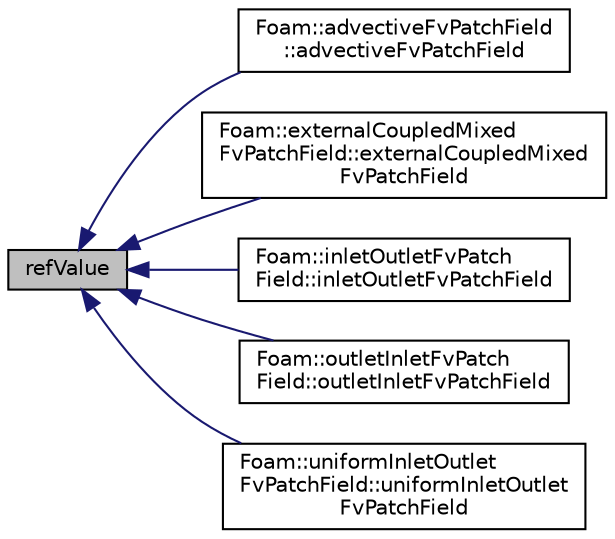 digraph "refValue"
{
  bgcolor="transparent";
  edge [fontname="Helvetica",fontsize="10",labelfontname="Helvetica",labelfontsize="10"];
  node [fontname="Helvetica",fontsize="10",shape=record];
  rankdir="LR";
  Node1 [label="refValue",height=0.2,width=0.4,color="black", fillcolor="grey75", style="filled" fontcolor="black"];
  Node1 -> Node2 [dir="back",color="midnightblue",fontsize="10",style="solid",fontname="Helvetica"];
  Node2 [label="Foam::advectiveFvPatchField\l::advectiveFvPatchField",height=0.2,width=0.4,color="black",URL="$classFoam_1_1advectiveFvPatchField.html#a3a4545613ae40ef76ad1664be8d51ee7",tooltip="Construct from patch and internal field. "];
  Node1 -> Node3 [dir="back",color="midnightblue",fontsize="10",style="solid",fontname="Helvetica"];
  Node3 [label="Foam::externalCoupledMixed\lFvPatchField::externalCoupledMixed\lFvPatchField",height=0.2,width=0.4,color="black",URL="$classFoam_1_1externalCoupledMixedFvPatchField.html#af2b86e62de1687df54a7966355f30166",tooltip="Construct from patch and internal field. "];
  Node1 -> Node4 [dir="back",color="midnightblue",fontsize="10",style="solid",fontname="Helvetica"];
  Node4 [label="Foam::inletOutletFvPatch\lField::inletOutletFvPatchField",height=0.2,width=0.4,color="black",URL="$classFoam_1_1inletOutletFvPatchField.html#a3522f9cdea1f9eec26623acfeb81875b",tooltip="Construct from patch and internal field. "];
  Node1 -> Node5 [dir="back",color="midnightblue",fontsize="10",style="solid",fontname="Helvetica"];
  Node5 [label="Foam::outletInletFvPatch\lField::outletInletFvPatchField",height=0.2,width=0.4,color="black",URL="$classFoam_1_1outletInletFvPatchField.html#a91cb8e4b99275b8d6e8aa6c492eb54e9",tooltip="Construct from patch and internal field. "];
  Node1 -> Node6 [dir="back",color="midnightblue",fontsize="10",style="solid",fontname="Helvetica"];
  Node6 [label="Foam::uniformInletOutlet\lFvPatchField::uniformInletOutlet\lFvPatchField",height=0.2,width=0.4,color="black",URL="$classFoam_1_1uniformInletOutletFvPatchField.html#a314d86fb3334d0f7d02332536e6f1617",tooltip="Construct from patch and internal field. "];
}
